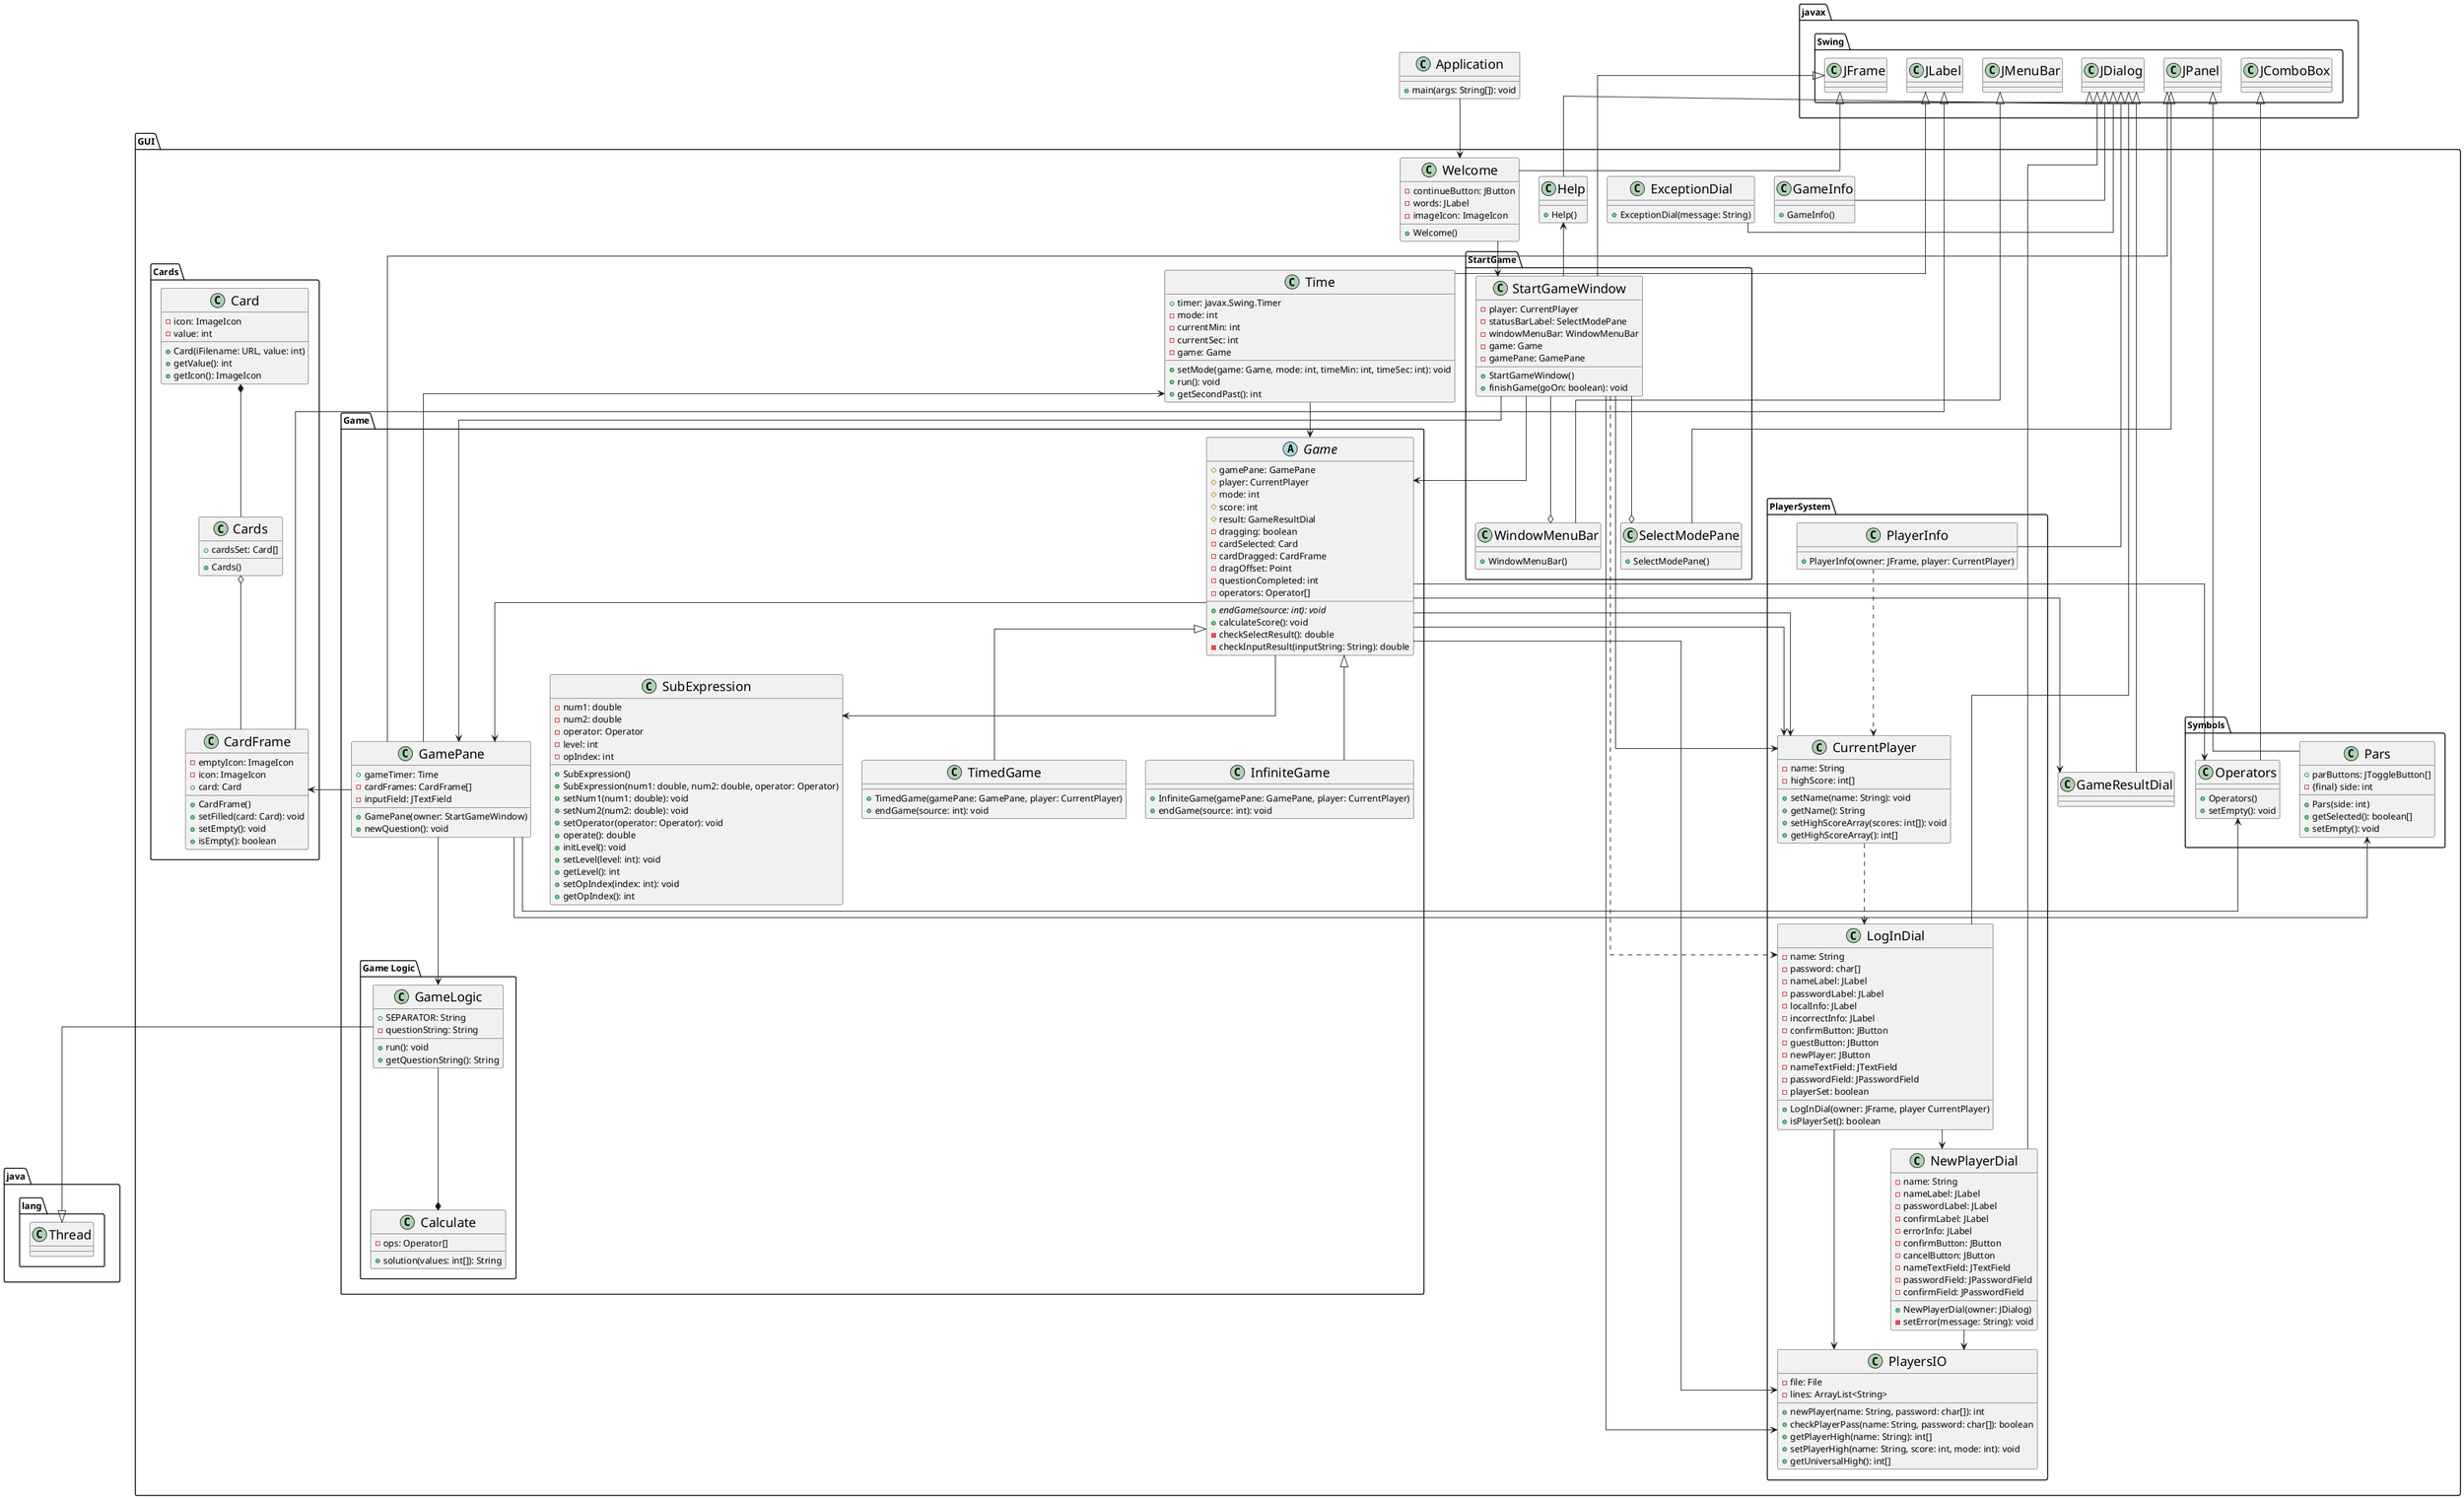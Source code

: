 @startuml
skinparam linetype ortho
skinparam classFontSize 20
skinparam nodesep 30
skinparam ranksep 30

class Application {
    +main(args: String[]): void
}

package "javax.Swing"{
class JLabel
class JFrame
class JDialog
class JPanel
class JComboBox
}
class java.lang.Thread

package "GUI" {
package "PlayerSystem" {
    class CurrentPlayer {
        -name: String
        -highScore: int[]
        +setName(name: String): void
        +getName(): String
        +setHighScoreArray(scores: int[]): void
        +getHighScoreArray(): int[]
    }
    class PlayersIO {
        -file: File
        -lines: ArrayList<String>
        +newPlayer(name: String, password: char[]): int
        +checkPlayerPass(name: String, password: char[]): boolean
        +getPlayerHigh(name: String): int[]
        +setPlayerHigh(name: String, score: int, mode: int): void
        +getUniversalHigh(): int[]
    }
    class LogInDial extends javax.Swing.JDialog{
        -name: String
        -password: char[]
        -nameLabel: JLabel
        -passwordLabel: JLabel
        -localInfo: JLabel
        -incorrectInfo: JLabel
        -confirmButton: JButton
        -guestButton: JButton
        -newPlayer: JButton
        -nameTextField: JTextField
        -passwordField: JPasswordField
        -playerSet: boolean
        +LogInDial(owner: JFrame, player CurrentPlayer)
        +isPlayerSet(): boolean
    }

    class NewPlayerDial extends javax.Swing.JDialog{
        -name: String
        -nameLabel: JLabel
        -passwordLabel: JLabel
        -confirmLabel: JLabel
        -errorInfo: JLabel
        -confirmButton: JButton
        -cancelButton: JButton
        -nameTextField: JTextField
        -passwordField: JPasswordField
        -confirmField: JPasswordField
        +NewPlayerDial(owner: JDialog)
        -setError(message: String): void
}
    class PlayerInfo extends javax.Swing.JDialog{
    +PlayerInfo(owner: JFrame, player: CurrentPlayer)
    }
    LogInDial --> PlayersIO
    CurrentPlayer ..> LogInDial
    LogInDial --> NewPlayerDial
    NewPlayerDial --> PlayersIO
    PlayerInfo ..> CurrentPlayer

}
    package "StartGame"{
    class StartGameWindow extends javax.Swing.JFrame {
            -player: CurrentPlayer
            -statusBarLabel: SelectModePane
            -windowMenuBar: WindowMenuBar
            -game: Game
            -gamePane: GamePane
            +StartGameWindow()
            +finishGame(goOn: boolean): void
        }
    class SelectModePane extends javax.Swing.JPanel{
        +SelectModePane()
    }
    class WindowMenuBar extends javax.Swing.JMenuBar{
        +WindowMenuBar()
    }
    StartGameWindow -down-o SelectModePane
    StartGameWindow -down-o WindowMenuBar
}
    package "Cards" {
        class Cards {
            +cardsSet: Card[]
            +Cards()
        }

        class Card {
            -icon: ImageIcon
            -value: int
            +Card(iFilename: URL, value: int)
            +getValue(): int
            +getIcon(): ImageIcon
        }

        class CardFrame extends javax.Swing.JLabel {
            -emptyIcon: ImageIcon
            -icon: ImageIcon
            +card: Card
            +CardFrame()
            +setFilled(card: Card): void
            +setEmpty(): void
            +isEmpty(): boolean
        }
        CardFrame -up-o Cards
        Cards -up-* Card
    }

    package "Game"{
        package "Game Logic" {
            class GameLogic{
                            +SEPARATOR: String
                            -questionString: String
                            +run(): void
                            +getQuestionString(): String
                        }
            GameLogic --|> java.lang.Thread
            class Calculate {
                -ops: Operator[]
                +solution(values: int[]): String
                }
        }
            abstract class Game {
                #gamePane: GamePane
                #player: CurrentPlayer
                #mode: int
                #score: int
                #result: GameResultDial
                -dragging: boolean
                -cardSelected: Card
                -cardDragged: CardFrame
                -dragOffset: Point
                -questionCompleted: int
                -operators: Operator[]
                +{abstract}endGame(source: int): void
                +calculateScore(): void
                -checkSelectResult(): double
                -checkInputResult(inputString: String): double
            }

            class TimedGame extends Game {
                +TimedGame(gamePane: GamePane, player: CurrentPlayer)
                +endGame(source: int): void
            }

            class InfiniteGame extends Game {
                +InfiniteGame(gamePane: GamePane, player: CurrentPlayer)
                +endGame(source: int): void
            }

            class GamePane extends javax.Swing.JPanel {
                +gameTimer: Time
                -cardFrames: CardFrame[]
                -inputField: JTextField
                +GamePane(owner: StartGameWindow)
                +newQuestion(): void
            }

            class SubExpression {
                -num1: double
                -num2: double
                -operator: Operator
                -level: int
                -opIndex: int
                +SubExpression()
                +SubExpression(num1: double, num2: double, operator: Operator)
                +setNum1(num1: double): void
                +setNum2(num2: double): void
                +setOperator(operator: Operator): void
                +operate(): double
                +initLevel(): void
                +setLevel(level: int): void
                +getLevel(): int
                +setOpIndex(index: int): void
                +getOpIndex(): int
            }



    GUI.Game.Game -down-> GUI.GameResultDial
    GUI.Game.Game --> GamePane
    GUI.Game.Game --> CurrentPlayer
    GUI.Game.Game --> PlayersIO
    GUI.Game.Game --> GUI.Symbols.Operators
    GUI.Game.Game --> GUI.Game.SubExpression
    }

    class Welcome extends javax.Swing.JFrame {
        -continueButton: JButton
        -words: JLabel
        -imageIcon: ImageIcon
        +Welcome()
    }



    class GameResultDial extends javax.Swing.JDialog
    class GameInfo extends javax.Swing.JDialog{
        +GameInfo()
    }
    class Help extends javax.Swing.JDialog{
        +Help()
    }
    StartGameWindow -up-> GUI.Help
    class ExceptionDial extends javax.Swing.JDialog{
        +ExceptionDial(message: String)
    }
    class Time extends javax.Swing.JLabel {
        +timer: javax.Swing.Timer
        -mode: int
        -currentMin: int
        -currentSec: int
        -game: Game
        +setMode(game: Game, mode: int, timeMin: int, timeSec: int): void
        +run(): void
        +getSecondPast(): int
    }
    package "Symbols"{
        class Operators extends javax.Swing.JComboBox {
                +Operators()
                +setEmpty(): void
            }
        class Pars extends javax.Swing.JPanel {
                +parButtons: JToggleButton[]
                -{final} side: int
                +Pars(side: int)
                +getSelected(): boolean[]
                +setEmpty(): void
            }
    }

}


GameLogic --* Calculate




' 引用关系
Application --> Welcome
Welcome --> StartGameWindow
StartGameWindow --> GUI.Game.Game
StartGameWindow --> GamePane
StartGameWindow --> CurrentPlayer
StartGameWindow --> PlayersIO
StartGameWindow ..> LogInDial

GamePane --> Time
GamePane -right-> CardFrame
GamePane -up-> Operators
GamePane -down-> Pars
GamePane --> GameLogic
Time --> GUI.Game.Game
GUI.Game.Game --> CurrentPlayer


@enduml
